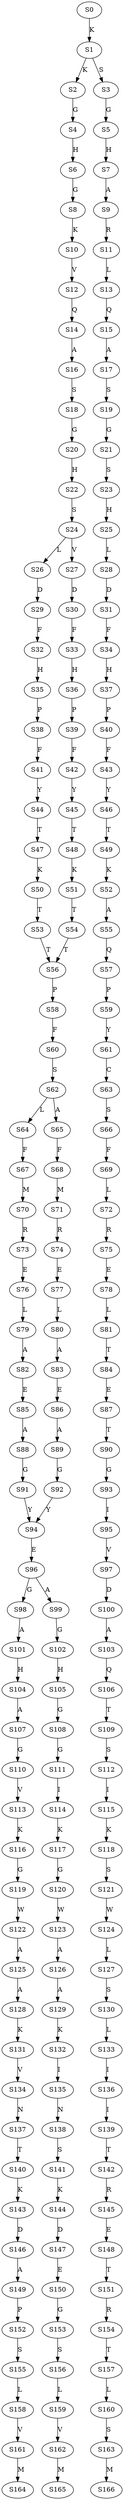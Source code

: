 strict digraph  {
	S0 -> S1 [ label = K ];
	S1 -> S2 [ label = K ];
	S1 -> S3 [ label = S ];
	S2 -> S4 [ label = G ];
	S3 -> S5 [ label = G ];
	S4 -> S6 [ label = H ];
	S5 -> S7 [ label = H ];
	S6 -> S8 [ label = G ];
	S7 -> S9 [ label = A ];
	S8 -> S10 [ label = K ];
	S9 -> S11 [ label = R ];
	S10 -> S12 [ label = V ];
	S11 -> S13 [ label = L ];
	S12 -> S14 [ label = Q ];
	S13 -> S15 [ label = Q ];
	S14 -> S16 [ label = A ];
	S15 -> S17 [ label = A ];
	S16 -> S18 [ label = S ];
	S17 -> S19 [ label = S ];
	S18 -> S20 [ label = G ];
	S19 -> S21 [ label = G ];
	S20 -> S22 [ label = H ];
	S21 -> S23 [ label = S ];
	S22 -> S24 [ label = S ];
	S23 -> S25 [ label = H ];
	S24 -> S26 [ label = L ];
	S24 -> S27 [ label = V ];
	S25 -> S28 [ label = L ];
	S26 -> S29 [ label = D ];
	S27 -> S30 [ label = D ];
	S28 -> S31 [ label = D ];
	S29 -> S32 [ label = F ];
	S30 -> S33 [ label = F ];
	S31 -> S34 [ label = F ];
	S32 -> S35 [ label = H ];
	S33 -> S36 [ label = H ];
	S34 -> S37 [ label = H ];
	S35 -> S38 [ label = P ];
	S36 -> S39 [ label = P ];
	S37 -> S40 [ label = P ];
	S38 -> S41 [ label = F ];
	S39 -> S42 [ label = F ];
	S40 -> S43 [ label = F ];
	S41 -> S44 [ label = Y ];
	S42 -> S45 [ label = Y ];
	S43 -> S46 [ label = Y ];
	S44 -> S47 [ label = T ];
	S45 -> S48 [ label = T ];
	S46 -> S49 [ label = T ];
	S47 -> S50 [ label = K ];
	S48 -> S51 [ label = K ];
	S49 -> S52 [ label = K ];
	S50 -> S53 [ label = T ];
	S51 -> S54 [ label = T ];
	S52 -> S55 [ label = A ];
	S53 -> S56 [ label = T ];
	S54 -> S56 [ label = T ];
	S55 -> S57 [ label = Q ];
	S56 -> S58 [ label = P ];
	S57 -> S59 [ label = P ];
	S58 -> S60 [ label = F ];
	S59 -> S61 [ label = Y ];
	S60 -> S62 [ label = S ];
	S61 -> S63 [ label = C ];
	S62 -> S64 [ label = L ];
	S62 -> S65 [ label = A ];
	S63 -> S66 [ label = S ];
	S64 -> S67 [ label = F ];
	S65 -> S68 [ label = F ];
	S66 -> S69 [ label = F ];
	S67 -> S70 [ label = M ];
	S68 -> S71 [ label = M ];
	S69 -> S72 [ label = L ];
	S70 -> S73 [ label = R ];
	S71 -> S74 [ label = R ];
	S72 -> S75 [ label = R ];
	S73 -> S76 [ label = E ];
	S74 -> S77 [ label = E ];
	S75 -> S78 [ label = E ];
	S76 -> S79 [ label = L ];
	S77 -> S80 [ label = L ];
	S78 -> S81 [ label = L ];
	S79 -> S82 [ label = A ];
	S80 -> S83 [ label = A ];
	S81 -> S84 [ label = T ];
	S82 -> S85 [ label = E ];
	S83 -> S86 [ label = E ];
	S84 -> S87 [ label = E ];
	S85 -> S88 [ label = A ];
	S86 -> S89 [ label = A ];
	S87 -> S90 [ label = T ];
	S88 -> S91 [ label = G ];
	S89 -> S92 [ label = G ];
	S90 -> S93 [ label = G ];
	S91 -> S94 [ label = Y ];
	S92 -> S94 [ label = Y ];
	S93 -> S95 [ label = I ];
	S94 -> S96 [ label = E ];
	S95 -> S97 [ label = V ];
	S96 -> S98 [ label = G ];
	S96 -> S99 [ label = A ];
	S97 -> S100 [ label = D ];
	S98 -> S101 [ label = A ];
	S99 -> S102 [ label = G ];
	S100 -> S103 [ label = A ];
	S101 -> S104 [ label = H ];
	S102 -> S105 [ label = H ];
	S103 -> S106 [ label = Q ];
	S104 -> S107 [ label = A ];
	S105 -> S108 [ label = G ];
	S106 -> S109 [ label = T ];
	S107 -> S110 [ label = G ];
	S108 -> S111 [ label = G ];
	S109 -> S112 [ label = S ];
	S110 -> S113 [ label = V ];
	S111 -> S114 [ label = I ];
	S112 -> S115 [ label = I ];
	S113 -> S116 [ label = K ];
	S114 -> S117 [ label = K ];
	S115 -> S118 [ label = K ];
	S116 -> S119 [ label = G ];
	S117 -> S120 [ label = G ];
	S118 -> S121 [ label = S ];
	S119 -> S122 [ label = W ];
	S120 -> S123 [ label = W ];
	S121 -> S124 [ label = W ];
	S122 -> S125 [ label = A ];
	S123 -> S126 [ label = A ];
	S124 -> S127 [ label = L ];
	S125 -> S128 [ label = A ];
	S126 -> S129 [ label = A ];
	S127 -> S130 [ label = S ];
	S128 -> S131 [ label = K ];
	S129 -> S132 [ label = K ];
	S130 -> S133 [ label = L ];
	S131 -> S134 [ label = V ];
	S132 -> S135 [ label = I ];
	S133 -> S136 [ label = I ];
	S134 -> S137 [ label = N ];
	S135 -> S138 [ label = N ];
	S136 -> S139 [ label = I ];
	S137 -> S140 [ label = T ];
	S138 -> S141 [ label = S ];
	S139 -> S142 [ label = T ];
	S140 -> S143 [ label = K ];
	S141 -> S144 [ label = K ];
	S142 -> S145 [ label = R ];
	S143 -> S146 [ label = D ];
	S144 -> S147 [ label = D ];
	S145 -> S148 [ label = E ];
	S146 -> S149 [ label = A ];
	S147 -> S150 [ label = E ];
	S148 -> S151 [ label = T ];
	S149 -> S152 [ label = P ];
	S150 -> S153 [ label = G ];
	S151 -> S154 [ label = R ];
	S152 -> S155 [ label = S ];
	S153 -> S156 [ label = S ];
	S154 -> S157 [ label = T ];
	S155 -> S158 [ label = L ];
	S156 -> S159 [ label = L ];
	S157 -> S160 [ label = L ];
	S158 -> S161 [ label = V ];
	S159 -> S162 [ label = V ];
	S160 -> S163 [ label = S ];
	S161 -> S164 [ label = M ];
	S162 -> S165 [ label = M ];
	S163 -> S166 [ label = M ];
}
